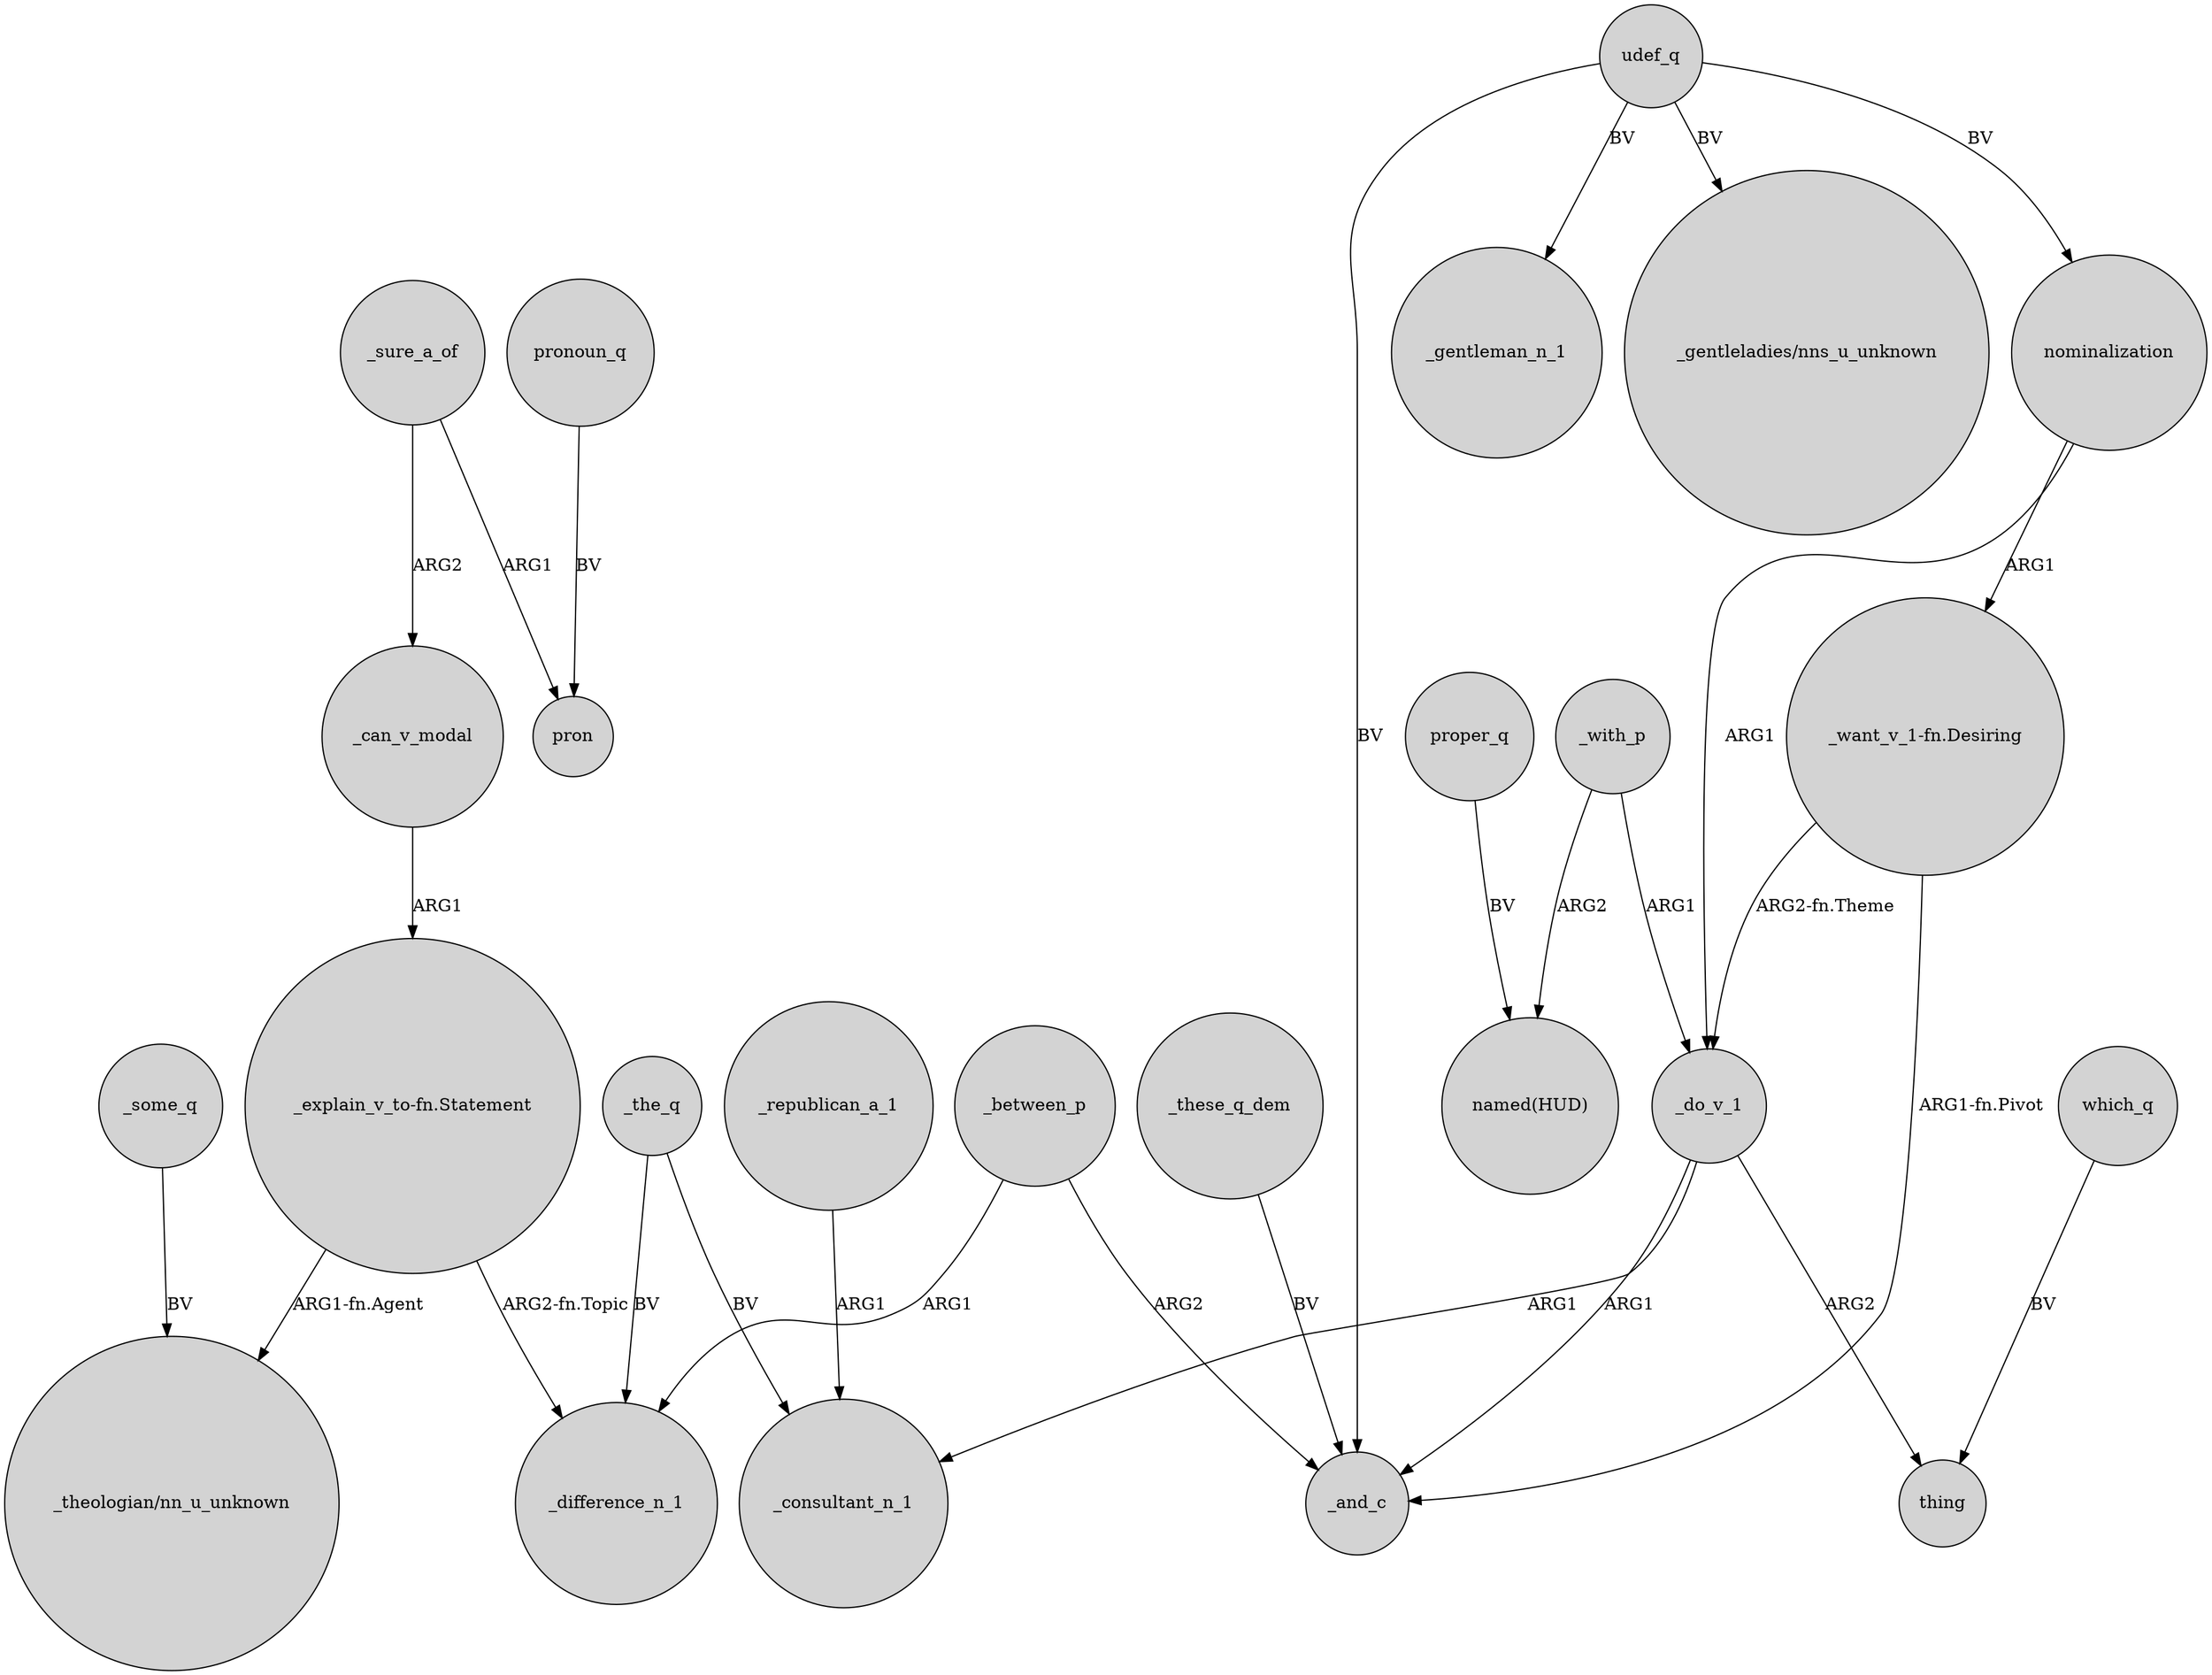 digraph {
	node [shape=circle style=filled]
	"_explain_v_to-fn.Statement" -> "_theologian/nn_u_unknown" [label="ARG1-fn.Agent"]
	"_want_v_1-fn.Desiring" -> _do_v_1 [label="ARG2-fn.Theme"]
	proper_q -> "named(HUD)" [label=BV]
	_can_v_modal -> "_explain_v_to-fn.Statement" [label=ARG1]
	_sure_a_of -> _can_v_modal [label=ARG2]
	nominalization -> _do_v_1 [label=ARG1]
	_do_v_1 -> _consultant_n_1 [label=ARG1]
	udef_q -> _gentleman_n_1 [label=BV]
	_with_p -> "named(HUD)" [label=ARG2]
	udef_q -> "_gentleladies/nns_u_unknown" [label=BV]
	"_explain_v_to-fn.Statement" -> _difference_n_1 [label="ARG2-fn.Topic"]
	_these_q_dem -> _and_c [label=BV]
	_with_p -> _do_v_1 [label=ARG1]
	pronoun_q -> pron [label=BV]
	_the_q -> _difference_n_1 [label=BV]
	nominalization -> "_want_v_1-fn.Desiring" [label=ARG1]
	_do_v_1 -> _and_c [label=ARG1]
	_between_p -> _and_c [label=ARG2]
	udef_q -> nominalization [label=BV]
	_republican_a_1 -> _consultant_n_1 [label=ARG1]
	_some_q -> "_theologian/nn_u_unknown" [label=BV]
	_the_q -> _consultant_n_1 [label=BV]
	_do_v_1 -> thing [label=ARG2]
	_between_p -> _difference_n_1 [label=ARG1]
	"_want_v_1-fn.Desiring" -> _and_c [label="ARG1-fn.Pivot"]
	_sure_a_of -> pron [label=ARG1]
	udef_q -> _and_c [label=BV]
	which_q -> thing [label=BV]
}
